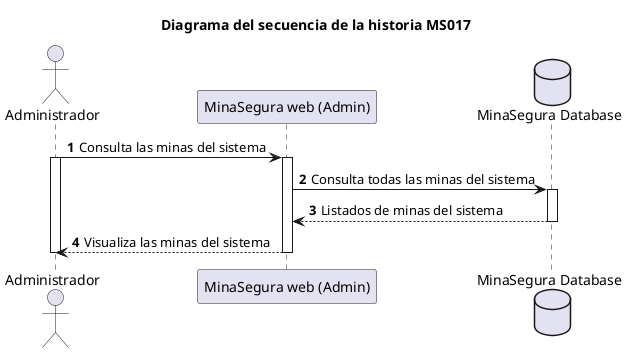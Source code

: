 @startuml hu1_sequence
autonumber

title Diagrama del secuencia de la historia MS017

actor Administrador
participant "MinaSegura web (Admin)"
Database "MinaSegura Database"

Administrador->"MinaSegura web (Admin)": Consulta las minas del sistema
activate Administrador
activate "MinaSegura web (Admin)"

"MinaSegura web (Admin)"->"MinaSegura Database": Consulta todas las minas del sistema
activate "MinaSegura Database"

"MinaSegura Database" --> "MinaSegura web (Admin)": Listados de minas del sistema
deactivate "MinaSegura Database"

"MinaSegura web (Admin)" --> Administrador: Visualiza las minas del sistema
deactivate "MinaSegura web (Admin)"

deactivate Administrador


@enduml
